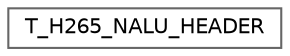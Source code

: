 digraph "类继承关系图"
{
 // LATEX_PDF_SIZE
  bgcolor="transparent";
  edge [fontname=Helvetica,fontsize=10,labelfontname=Helvetica,labelfontsize=10];
  node [fontname=Helvetica,fontsize=10,shape=box,height=0.2,width=0.4];
  rankdir="LR";
  Node0 [id="Node000000",label="T_H265_NALU_HEADER",height=0.2,width=0.4,color="grey40", fillcolor="white", style="filled",URL="$struct_t___h265___n_a_l_u___h_e_a_d_e_r.html",tooltip="H.265 NAL 单元头部"];
}
